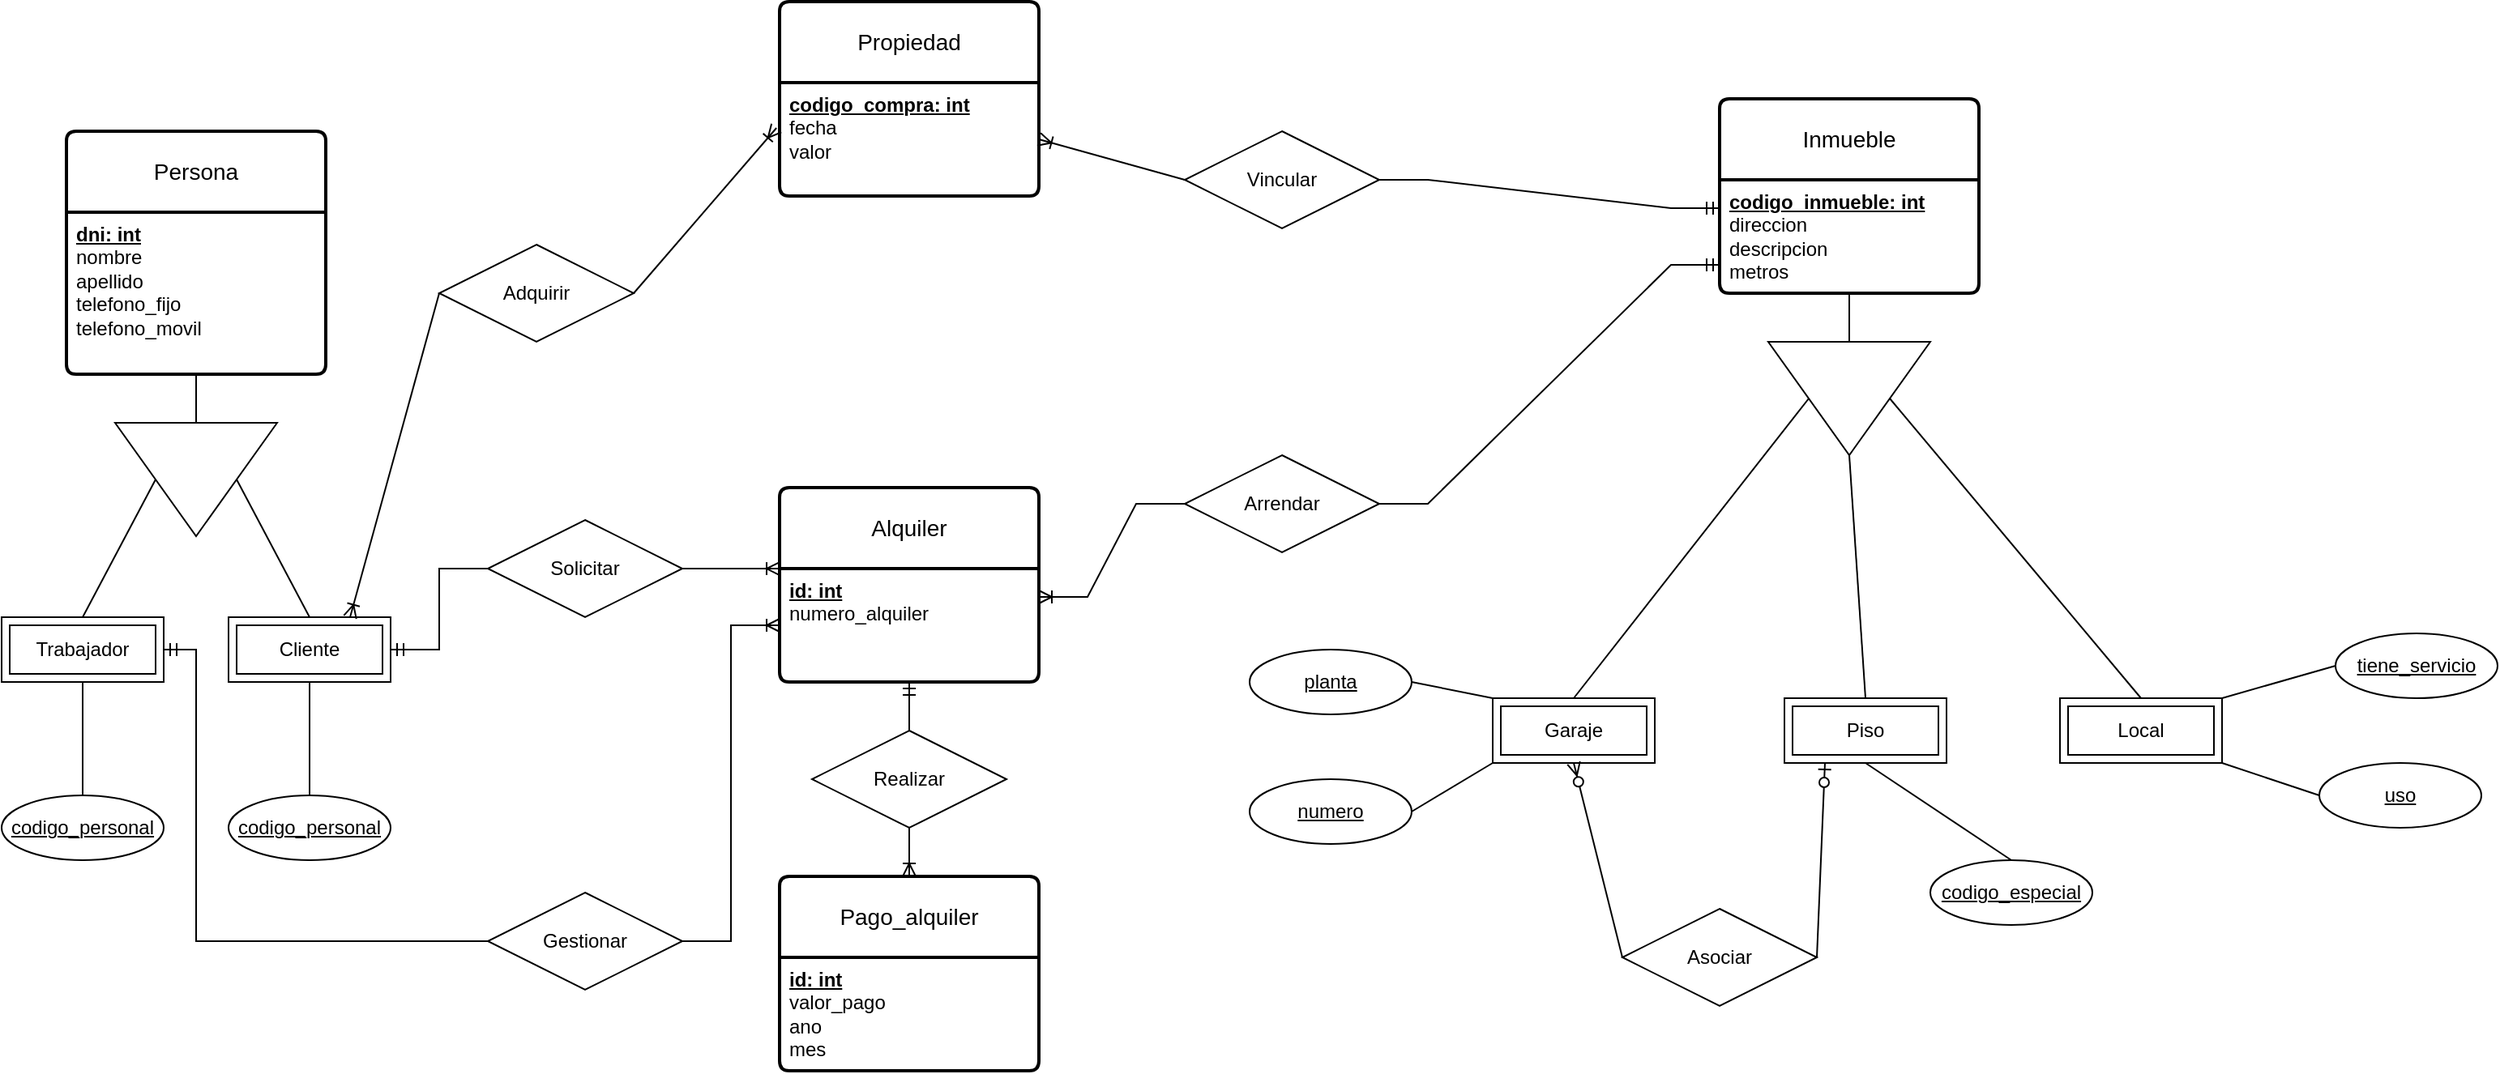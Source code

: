 <mxfile version="22.0.6" type="github">
  <diagram id="R2lEEEUBdFMjLlhIrx00" name="Page-1">
    <mxGraphModel dx="2020" dy="783" grid="1" gridSize="10" guides="1" tooltips="1" connect="1" arrows="1" fold="1" page="1" pageScale="1" pageWidth="850" pageHeight="1100" math="0" shadow="0" extFonts="Permanent Marker^https://fonts.googleapis.com/css?family=Permanent+Marker">
      <root>
        <mxCell id="0" />
        <mxCell id="1" parent="0" />
        <mxCell id="NcZvS1h-Kk1u9-RRjZAI-1" value="Persona" style="swimlane;childLayout=stackLayout;horizontal=1;startSize=50;horizontalStack=0;rounded=1;fontSize=14;fontStyle=0;strokeWidth=2;resizeParent=0;resizeLast=1;shadow=0;dashed=0;align=center;arcSize=4;whiteSpace=wrap;html=1;" vertex="1" parent="1">
          <mxGeometry x="90" y="150" width="160" height="150" as="geometry" />
        </mxCell>
        <mxCell id="NcZvS1h-Kk1u9-RRjZAI-2" value="&lt;u style=&quot;font-weight: bold;&quot;&gt;dni: int&lt;/u&gt;&lt;br&gt;nombre&lt;br&gt;apellido&lt;br&gt;telefono_fijo&lt;br&gt;telefono_movil" style="align=left;strokeColor=none;fillColor=none;spacingLeft=4;fontSize=12;verticalAlign=top;resizable=0;rotatable=0;part=1;html=1;" vertex="1" parent="NcZvS1h-Kk1u9-RRjZAI-1">
          <mxGeometry y="50" width="160" height="100" as="geometry" />
        </mxCell>
        <mxCell id="NcZvS1h-Kk1u9-RRjZAI-3" value="Trabajador" style="shape=ext;margin=3;double=1;whiteSpace=wrap;html=1;align=center;" vertex="1" parent="1">
          <mxGeometry x="50" y="450" width="100" height="40" as="geometry" />
        </mxCell>
        <mxCell id="NcZvS1h-Kk1u9-RRjZAI-4" value="Cliente" style="shape=ext;margin=3;double=1;whiteSpace=wrap;html=1;align=center;" vertex="1" parent="1">
          <mxGeometry x="190" y="450" width="100" height="40" as="geometry" />
        </mxCell>
        <mxCell id="NcZvS1h-Kk1u9-RRjZAI-5" value="Alquiler" style="swimlane;childLayout=stackLayout;horizontal=1;startSize=50;horizontalStack=0;rounded=1;fontSize=14;fontStyle=0;strokeWidth=2;resizeParent=0;resizeLast=1;shadow=0;dashed=0;align=center;arcSize=4;whiteSpace=wrap;html=1;" vertex="1" parent="1">
          <mxGeometry x="530" y="370" width="160" height="120" as="geometry" />
        </mxCell>
        <mxCell id="NcZvS1h-Kk1u9-RRjZAI-6" value="&lt;u style=&quot;font-weight: bold;&quot;&gt;id: int&lt;/u&gt;&lt;br&gt;numero_alquiler" style="align=left;strokeColor=none;fillColor=none;spacingLeft=4;fontSize=12;verticalAlign=top;resizable=0;rotatable=0;part=1;html=1;" vertex="1" parent="NcZvS1h-Kk1u9-RRjZAI-5">
          <mxGeometry y="50" width="160" height="70" as="geometry" />
        </mxCell>
        <mxCell id="NcZvS1h-Kk1u9-RRjZAI-7" value="Propiedad" style="swimlane;childLayout=stackLayout;horizontal=1;startSize=50;horizontalStack=0;rounded=1;fontSize=14;fontStyle=0;strokeWidth=2;resizeParent=0;resizeLast=1;shadow=0;dashed=0;align=center;arcSize=4;whiteSpace=wrap;html=1;" vertex="1" parent="1">
          <mxGeometry x="530" y="70" width="160" height="120" as="geometry" />
        </mxCell>
        <mxCell id="NcZvS1h-Kk1u9-RRjZAI-8" value="&lt;u style=&quot;font-weight: bold;&quot;&gt;codigo_compra: int&lt;/u&gt;&lt;br&gt;fecha&lt;br&gt;valor" style="align=left;strokeColor=none;fillColor=none;spacingLeft=4;fontSize=12;verticalAlign=top;resizable=0;rotatable=0;part=1;html=1;" vertex="1" parent="NcZvS1h-Kk1u9-RRjZAI-7">
          <mxGeometry y="50" width="160" height="70" as="geometry" />
        </mxCell>
        <mxCell id="NcZvS1h-Kk1u9-RRjZAI-9" value="Adquirir" style="shape=rhombus;perimeter=rhombusPerimeter;whiteSpace=wrap;html=1;align=center;" vertex="1" parent="1">
          <mxGeometry x="320" y="220" width="120" height="60" as="geometry" />
        </mxCell>
        <mxCell id="NcZvS1h-Kk1u9-RRjZAI-10" value="Inmueble" style="swimlane;childLayout=stackLayout;horizontal=1;startSize=50;horizontalStack=0;rounded=1;fontSize=14;fontStyle=0;strokeWidth=2;resizeParent=0;resizeLast=1;shadow=0;dashed=0;align=center;arcSize=4;whiteSpace=wrap;html=1;" vertex="1" parent="1">
          <mxGeometry x="1110" y="130" width="160" height="120" as="geometry" />
        </mxCell>
        <mxCell id="NcZvS1h-Kk1u9-RRjZAI-11" value="&lt;u style=&quot;font-weight: bold;&quot;&gt;codigo_inmueble: int&lt;/u&gt;&lt;br&gt;direccion&lt;br&gt;descripcion&lt;br&gt;metros" style="align=left;strokeColor=none;fillColor=none;spacingLeft=4;fontSize=12;verticalAlign=top;resizable=0;rotatable=0;part=1;html=1;" vertex="1" parent="NcZvS1h-Kk1u9-RRjZAI-10">
          <mxGeometry y="50" width="160" height="70" as="geometry" />
        </mxCell>
        <mxCell id="NcZvS1h-Kk1u9-RRjZAI-12" value="Vincular" style="shape=rhombus;perimeter=rhombusPerimeter;whiteSpace=wrap;html=1;align=center;" vertex="1" parent="1">
          <mxGeometry x="780" y="150" width="120" height="60" as="geometry" />
        </mxCell>
        <mxCell id="NcZvS1h-Kk1u9-RRjZAI-13" value="Arrendar" style="shape=rhombus;perimeter=rhombusPerimeter;whiteSpace=wrap;html=1;align=center;" vertex="1" parent="1">
          <mxGeometry x="780" y="350" width="120" height="60" as="geometry" />
        </mxCell>
        <mxCell id="NcZvS1h-Kk1u9-RRjZAI-14" value="codigo_personal" style="ellipse;whiteSpace=wrap;html=1;align=center;fontStyle=4;" vertex="1" parent="1">
          <mxGeometry x="50" y="560" width="100" height="40" as="geometry" />
        </mxCell>
        <mxCell id="NcZvS1h-Kk1u9-RRjZAI-15" value="codigo_personal" style="ellipse;whiteSpace=wrap;html=1;align=center;fontStyle=4;" vertex="1" parent="1">
          <mxGeometry x="190" y="560" width="100" height="40" as="geometry" />
        </mxCell>
        <mxCell id="NcZvS1h-Kk1u9-RRjZAI-17" value="" style="endArrow=none;html=1;rounded=0;exitX=0.5;exitY=1;exitDx=0;exitDy=0;entryX=0.5;entryY=0;entryDx=0;entryDy=0;" edge="1" parent="1" source="NcZvS1h-Kk1u9-RRjZAI-3" target="NcZvS1h-Kk1u9-RRjZAI-14">
          <mxGeometry relative="1" as="geometry">
            <mxPoint x="160" y="670" as="sourcePoint" />
            <mxPoint x="320" y="670" as="targetPoint" />
          </mxGeometry>
        </mxCell>
        <mxCell id="NcZvS1h-Kk1u9-RRjZAI-18" value="" style="endArrow=none;html=1;rounded=0;exitX=0.5;exitY=1;exitDx=0;exitDy=0;entryX=0.5;entryY=0;entryDx=0;entryDy=0;" edge="1" parent="1" source="NcZvS1h-Kk1u9-RRjZAI-4" target="NcZvS1h-Kk1u9-RRjZAI-15">
          <mxGeometry relative="1" as="geometry">
            <mxPoint x="110" y="500" as="sourcePoint" />
            <mxPoint x="110" y="570" as="targetPoint" />
          </mxGeometry>
        </mxCell>
        <mxCell id="NcZvS1h-Kk1u9-RRjZAI-19" value="Solicitar" style="shape=rhombus;perimeter=rhombusPerimeter;whiteSpace=wrap;html=1;align=center;" vertex="1" parent="1">
          <mxGeometry x="350" y="390" width="120" height="60" as="geometry" />
        </mxCell>
        <mxCell id="NcZvS1h-Kk1u9-RRjZAI-20" value="Garaje" style="shape=ext;margin=3;double=1;whiteSpace=wrap;html=1;align=center;" vertex="1" parent="1">
          <mxGeometry x="970" y="500" width="100" height="40" as="geometry" />
        </mxCell>
        <mxCell id="NcZvS1h-Kk1u9-RRjZAI-21" value="Piso" style="shape=ext;margin=3;double=1;whiteSpace=wrap;html=1;align=center;" vertex="1" parent="1">
          <mxGeometry x="1150" y="500" width="100" height="40" as="geometry" />
        </mxCell>
        <mxCell id="NcZvS1h-Kk1u9-RRjZAI-22" value="Local" style="shape=ext;margin=3;double=1;whiteSpace=wrap;html=1;align=center;" vertex="1" parent="1">
          <mxGeometry x="1320" y="500" width="100" height="40" as="geometry" />
        </mxCell>
        <mxCell id="NcZvS1h-Kk1u9-RRjZAI-23" value="Asociar" style="shape=rhombus;perimeter=rhombusPerimeter;whiteSpace=wrap;html=1;align=center;" vertex="1" parent="1">
          <mxGeometry x="1050" y="630" width="120" height="60" as="geometry" />
        </mxCell>
        <mxCell id="NcZvS1h-Kk1u9-RRjZAI-24" value="planta" style="ellipse;whiteSpace=wrap;html=1;align=center;fontStyle=4;" vertex="1" parent="1">
          <mxGeometry x="820" y="470" width="100" height="40" as="geometry" />
        </mxCell>
        <mxCell id="NcZvS1h-Kk1u9-RRjZAI-25" value="numero" style="ellipse;whiteSpace=wrap;html=1;align=center;fontStyle=4;" vertex="1" parent="1">
          <mxGeometry x="820" y="550" width="100" height="40" as="geometry" />
        </mxCell>
        <mxCell id="NcZvS1h-Kk1u9-RRjZAI-26" value="codigo_especial" style="ellipse;whiteSpace=wrap;html=1;align=center;fontStyle=4;" vertex="1" parent="1">
          <mxGeometry x="1240" y="600" width="100" height="40" as="geometry" />
        </mxCell>
        <mxCell id="NcZvS1h-Kk1u9-RRjZAI-27" value="uso" style="ellipse;whiteSpace=wrap;html=1;align=center;fontStyle=4;" vertex="1" parent="1">
          <mxGeometry x="1480" y="540" width="100" height="40" as="geometry" />
        </mxCell>
        <mxCell id="NcZvS1h-Kk1u9-RRjZAI-28" value="Pago_alquiler" style="swimlane;childLayout=stackLayout;horizontal=1;startSize=50;horizontalStack=0;rounded=1;fontSize=14;fontStyle=0;strokeWidth=2;resizeParent=0;resizeLast=1;shadow=0;dashed=0;align=center;arcSize=4;whiteSpace=wrap;html=1;" vertex="1" parent="1">
          <mxGeometry x="530" y="610" width="160" height="120" as="geometry" />
        </mxCell>
        <mxCell id="NcZvS1h-Kk1u9-RRjZAI-29" value="&lt;u style=&quot;font-weight: bold;&quot;&gt;id: int&lt;/u&gt;&lt;br&gt;valor_pago&lt;br&gt;ano&lt;br&gt;mes" style="align=left;strokeColor=none;fillColor=none;spacingLeft=4;fontSize=12;verticalAlign=top;resizable=0;rotatable=0;part=1;html=1;" vertex="1" parent="NcZvS1h-Kk1u9-RRjZAI-28">
          <mxGeometry y="50" width="160" height="70" as="geometry" />
        </mxCell>
        <mxCell id="NcZvS1h-Kk1u9-RRjZAI-30" value="Realizar" style="shape=rhombus;perimeter=rhombusPerimeter;whiteSpace=wrap;html=1;align=center;" vertex="1" parent="1">
          <mxGeometry x="550" y="520" width="120" height="60" as="geometry" />
        </mxCell>
        <mxCell id="NcZvS1h-Kk1u9-RRjZAI-31" value="tiene_servicio" style="ellipse;whiteSpace=wrap;html=1;align=center;fontStyle=4;" vertex="1" parent="1">
          <mxGeometry x="1490" y="460" width="100" height="40" as="geometry" />
        </mxCell>
        <mxCell id="NcZvS1h-Kk1u9-RRjZAI-32" value="" style="endArrow=none;html=1;rounded=0;entryX=0;entryY=0;entryDx=0;entryDy=0;exitX=1;exitY=0.5;exitDx=0;exitDy=0;" edge="1" parent="1" source="NcZvS1h-Kk1u9-RRjZAI-24" target="NcZvS1h-Kk1u9-RRjZAI-20">
          <mxGeometry relative="1" as="geometry">
            <mxPoint x="950" y="760" as="sourcePoint" />
            <mxPoint x="1110" y="760" as="targetPoint" />
          </mxGeometry>
        </mxCell>
        <mxCell id="NcZvS1h-Kk1u9-RRjZAI-33" value="" style="endArrow=none;html=1;rounded=0;entryX=0;entryY=1;entryDx=0;entryDy=0;exitX=1;exitY=0.5;exitDx=0;exitDy=0;" edge="1" parent="1" source="NcZvS1h-Kk1u9-RRjZAI-25" target="NcZvS1h-Kk1u9-RRjZAI-20">
          <mxGeometry relative="1" as="geometry">
            <mxPoint x="980" y="610" as="sourcePoint" />
            <mxPoint x="1030" y="550" as="targetPoint" />
          </mxGeometry>
        </mxCell>
        <mxCell id="NcZvS1h-Kk1u9-RRjZAI-34" value="" style="endArrow=none;html=1;rounded=0;entryX=0.5;entryY=1;entryDx=0;entryDy=0;exitX=0.5;exitY=0;exitDx=0;exitDy=0;" edge="1" parent="1" source="NcZvS1h-Kk1u9-RRjZAI-26" target="NcZvS1h-Kk1u9-RRjZAI-21">
          <mxGeometry relative="1" as="geometry">
            <mxPoint x="990" y="620" as="sourcePoint" />
            <mxPoint x="1040" y="560" as="targetPoint" />
          </mxGeometry>
        </mxCell>
        <mxCell id="NcZvS1h-Kk1u9-RRjZAI-35" value="" style="endArrow=none;html=1;rounded=0;exitX=1;exitY=1;exitDx=0;exitDy=0;" edge="1" parent="1" source="NcZvS1h-Kk1u9-RRjZAI-22">
          <mxGeometry relative="1" as="geometry">
            <mxPoint x="890" y="540" as="sourcePoint" />
            <mxPoint x="1480" y="560" as="targetPoint" />
          </mxGeometry>
        </mxCell>
        <mxCell id="NcZvS1h-Kk1u9-RRjZAI-36" value="" style="endArrow=none;html=1;rounded=0;entryX=0;entryY=0.5;entryDx=0;entryDy=0;exitX=1;exitY=0;exitDx=0;exitDy=0;" edge="1" parent="1" source="NcZvS1h-Kk1u9-RRjZAI-22" target="NcZvS1h-Kk1u9-RRjZAI-31">
          <mxGeometry relative="1" as="geometry">
            <mxPoint x="900" y="550" as="sourcePoint" />
            <mxPoint x="950" y="490" as="targetPoint" />
          </mxGeometry>
        </mxCell>
        <mxCell id="NcZvS1h-Kk1u9-RRjZAI-37" value="" style="verticalLabelPosition=bottom;verticalAlign=top;html=1;shape=mxgraph.basic.acute_triangle;dx=0.5;rotation=-180;" vertex="1" parent="1">
          <mxGeometry x="120" y="330" width="100" height="70" as="geometry" />
        </mxCell>
        <mxCell id="NcZvS1h-Kk1u9-RRjZAI-38" value="" style="endArrow=none;html=1;rounded=0;exitX=0.5;exitY=1;exitDx=0;exitDy=0;entryX=0.5;entryY=1;entryDx=0;entryDy=0;entryPerimeter=0;" edge="1" parent="1" source="NcZvS1h-Kk1u9-RRjZAI-2" target="NcZvS1h-Kk1u9-RRjZAI-37">
          <mxGeometry relative="1" as="geometry">
            <mxPoint x="220" y="640" as="sourcePoint" />
            <mxPoint x="380" y="640" as="targetPoint" />
          </mxGeometry>
        </mxCell>
        <mxCell id="NcZvS1h-Kk1u9-RRjZAI-39" value="" style="endArrow=none;html=1;rounded=0;entryX=0.5;entryY=0;entryDx=0;entryDy=0;exitX=0;exitY=0;exitDx=75;exitDy=35;exitPerimeter=0;" edge="1" parent="1" source="NcZvS1h-Kk1u9-RRjZAI-37" target="NcZvS1h-Kk1u9-RRjZAI-3">
          <mxGeometry relative="1" as="geometry">
            <mxPoint x="1030" y="560" as="sourcePoint" />
            <mxPoint x="1080" y="500" as="targetPoint" />
          </mxGeometry>
        </mxCell>
        <mxCell id="NcZvS1h-Kk1u9-RRjZAI-40" value="" style="endArrow=none;html=1;rounded=0;entryX=0;entryY=0;entryDx=25;entryDy=35;exitX=0.5;exitY=0;exitDx=0;exitDy=0;entryPerimeter=0;" edge="1" parent="1" source="NcZvS1h-Kk1u9-RRjZAI-4" target="NcZvS1h-Kk1u9-RRjZAI-37">
          <mxGeometry relative="1" as="geometry">
            <mxPoint x="1040" y="570" as="sourcePoint" />
            <mxPoint x="1090" y="510" as="targetPoint" />
          </mxGeometry>
        </mxCell>
        <mxCell id="NcZvS1h-Kk1u9-RRjZAI-41" value="" style="verticalLabelPosition=bottom;verticalAlign=top;html=1;shape=mxgraph.basic.acute_triangle;dx=0.5;rotation=-180;" vertex="1" parent="1">
          <mxGeometry x="1140" y="280" width="100" height="70" as="geometry" />
        </mxCell>
        <mxCell id="NcZvS1h-Kk1u9-RRjZAI-42" value="" style="endArrow=none;html=1;rounded=0;entryX=0.5;entryY=1;entryDx=0;entryDy=0;exitX=0.5;exitY=1;exitDx=0;exitDy=0;exitPerimeter=0;" edge="1" parent="1" source="NcZvS1h-Kk1u9-RRjZAI-41" target="NcZvS1h-Kk1u9-RRjZAI-11">
          <mxGeometry relative="1" as="geometry">
            <mxPoint x="1280" y="300" as="sourcePoint" />
            <mxPoint x="1305" y="480" as="targetPoint" />
          </mxGeometry>
        </mxCell>
        <mxCell id="NcZvS1h-Kk1u9-RRjZAI-43" value="" style="endArrow=none;html=1;rounded=0;entryX=0;entryY=0;entryDx=75;entryDy=35;exitX=0.5;exitY=0;exitDx=0;exitDy=0;entryPerimeter=0;" edge="1" parent="1" source="NcZvS1h-Kk1u9-RRjZAI-20" target="NcZvS1h-Kk1u9-RRjZAI-41">
          <mxGeometry relative="1" as="geometry">
            <mxPoint x="1000" y="690" as="sourcePoint" />
            <mxPoint x="1065" y="560" as="targetPoint" />
          </mxGeometry>
        </mxCell>
        <mxCell id="NcZvS1h-Kk1u9-RRjZAI-44" value="" style="endArrow=none;html=1;rounded=0;entryX=0;entryY=0;entryDx=50;entryDy=0;exitX=0.5;exitY=0;exitDx=0;exitDy=0;entryPerimeter=0;" edge="1" parent="1" source="NcZvS1h-Kk1u9-RRjZAI-21" target="NcZvS1h-Kk1u9-RRjZAI-41">
          <mxGeometry relative="1" as="geometry">
            <mxPoint x="1010" y="700" as="sourcePoint" />
            <mxPoint x="1075" y="570" as="targetPoint" />
          </mxGeometry>
        </mxCell>
        <mxCell id="NcZvS1h-Kk1u9-RRjZAI-45" value="" style="endArrow=none;html=1;rounded=0;entryX=0;entryY=0;entryDx=25;entryDy=35;exitX=0.5;exitY=0;exitDx=0;exitDy=0;entryPerimeter=0;" edge="1" parent="1" source="NcZvS1h-Kk1u9-RRjZAI-22" target="NcZvS1h-Kk1u9-RRjZAI-41">
          <mxGeometry relative="1" as="geometry">
            <mxPoint x="1020" y="710" as="sourcePoint" />
            <mxPoint x="1085" y="580" as="targetPoint" />
          </mxGeometry>
        </mxCell>
        <mxCell id="NcZvS1h-Kk1u9-RRjZAI-46" value="" style="fontSize=12;html=1;endArrow=ERzeroToMany;endFill=1;rounded=0;entryX=0.5;entryY=1;entryDx=0;entryDy=0;exitX=0;exitY=0.5;exitDx=0;exitDy=0;" edge="1" parent="1" source="NcZvS1h-Kk1u9-RRjZAI-23" target="NcZvS1h-Kk1u9-RRjZAI-20">
          <mxGeometry width="100" height="100" relative="1" as="geometry">
            <mxPoint x="980" y="620" as="sourcePoint" />
            <mxPoint x="1260" y="700" as="targetPoint" />
          </mxGeometry>
        </mxCell>
        <mxCell id="NcZvS1h-Kk1u9-RRjZAI-48" value="" style="fontSize=12;html=1;endArrow=ERzeroToOne;endFill=1;rounded=0;entryX=0.25;entryY=1;entryDx=0;entryDy=0;exitX=1;exitY=0.5;exitDx=0;exitDy=0;" edge="1" parent="1" source="NcZvS1h-Kk1u9-RRjZAI-23" target="NcZvS1h-Kk1u9-RRjZAI-21">
          <mxGeometry width="100" height="100" relative="1" as="geometry">
            <mxPoint x="880" y="780" as="sourcePoint" />
            <mxPoint x="980" y="680" as="targetPoint" />
          </mxGeometry>
        </mxCell>
        <mxCell id="NcZvS1h-Kk1u9-RRjZAI-49" value="" style="edgeStyle=entityRelationEdgeStyle;fontSize=12;html=1;endArrow=ERoneToMany;rounded=0;exitX=0;exitY=0.5;exitDx=0;exitDy=0;entryX=1;entryY=0.25;entryDx=0;entryDy=0;" edge="1" parent="1" source="NcZvS1h-Kk1u9-RRjZAI-13" target="NcZvS1h-Kk1u9-RRjZAI-6">
          <mxGeometry width="100" height="100" relative="1" as="geometry">
            <mxPoint x="820" y="680" as="sourcePoint" />
            <mxPoint x="920" y="580" as="targetPoint" />
          </mxGeometry>
        </mxCell>
        <mxCell id="NcZvS1h-Kk1u9-RRjZAI-50" value="" style="edgeStyle=entityRelationEdgeStyle;fontSize=12;html=1;endArrow=ERmandOne;rounded=0;entryX=0;entryY=0.75;entryDx=0;entryDy=0;exitX=1;exitY=0.5;exitDx=0;exitDy=0;" edge="1" parent="1" source="NcZvS1h-Kk1u9-RRjZAI-13" target="NcZvS1h-Kk1u9-RRjZAI-11">
          <mxGeometry width="100" height="100" relative="1" as="geometry">
            <mxPoint x="750" y="590" as="sourcePoint" />
            <mxPoint x="850" y="490" as="targetPoint" />
          </mxGeometry>
        </mxCell>
        <mxCell id="NcZvS1h-Kk1u9-RRjZAI-51" value="" style="edgeStyle=entityRelationEdgeStyle;fontSize=12;html=1;endArrow=ERmandOne;rounded=0;entryX=0;entryY=0.25;entryDx=0;entryDy=0;exitX=1;exitY=0.5;exitDx=0;exitDy=0;" edge="1" parent="1" source="NcZvS1h-Kk1u9-RRjZAI-12" target="NcZvS1h-Kk1u9-RRjZAI-11">
          <mxGeometry width="100" height="100" relative="1" as="geometry">
            <mxPoint x="910" y="390" as="sourcePoint" />
            <mxPoint x="1240" y="243" as="targetPoint" />
          </mxGeometry>
        </mxCell>
        <mxCell id="NcZvS1h-Kk1u9-RRjZAI-52" value="" style="edgeStyle=entityRelationEdgeStyle;fontSize=12;html=1;endArrow=ERoneToMany;rounded=0;entryX=0;entryY=0.417;entryDx=0;entryDy=0;entryPerimeter=0;exitX=1;exitY=0.5;exitDx=0;exitDy=0;" edge="1" parent="1" source="NcZvS1h-Kk1u9-RRjZAI-19" target="NcZvS1h-Kk1u9-RRjZAI-5">
          <mxGeometry width="100" height="100" relative="1" as="geometry">
            <mxPoint x="470" y="490" as="sourcePoint" />
            <mxPoint x="700" y="448" as="targetPoint" />
          </mxGeometry>
        </mxCell>
        <mxCell id="NcZvS1h-Kk1u9-RRjZAI-53" value="Gestionar" style="shape=rhombus;perimeter=rhombusPerimeter;whiteSpace=wrap;html=1;align=center;" vertex="1" parent="1">
          <mxGeometry x="350" y="620" width="120" height="60" as="geometry" />
        </mxCell>
        <mxCell id="NcZvS1h-Kk1u9-RRjZAI-54" value="" style="edgeStyle=entityRelationEdgeStyle;fontSize=12;html=1;endArrow=ERoneToMany;rounded=0;entryX=0;entryY=0.5;entryDx=0;entryDy=0;exitX=1;exitY=0.5;exitDx=0;exitDy=0;" edge="1" parent="1" source="NcZvS1h-Kk1u9-RRjZAI-53" target="NcZvS1h-Kk1u9-RRjZAI-6">
          <mxGeometry width="100" height="100" relative="1" as="geometry">
            <mxPoint x="450" y="490" as="sourcePoint" />
            <mxPoint x="480" y="430" as="targetPoint" />
          </mxGeometry>
        </mxCell>
        <mxCell id="NcZvS1h-Kk1u9-RRjZAI-55" value="" style="edgeStyle=entityRelationEdgeStyle;fontSize=12;html=1;endArrow=ERmandOne;rounded=0;entryX=1;entryY=0.5;entryDx=0;entryDy=0;exitX=0;exitY=0.5;exitDx=0;exitDy=0;" edge="1" parent="1" source="NcZvS1h-Kk1u9-RRjZAI-19" target="NcZvS1h-Kk1u9-RRjZAI-4">
          <mxGeometry width="100" height="100" relative="1" as="geometry">
            <mxPoint x="910" y="390" as="sourcePoint" />
            <mxPoint x="1240" y="243" as="targetPoint" />
          </mxGeometry>
        </mxCell>
        <mxCell id="NcZvS1h-Kk1u9-RRjZAI-56" value="" style="fontSize=12;html=1;endArrow=ERmandOne;rounded=0;entryX=0.5;entryY=1;entryDx=0;entryDy=0;exitX=0.5;exitY=0;exitDx=0;exitDy=0;" edge="1" parent="1" source="NcZvS1h-Kk1u9-RRjZAI-30" target="NcZvS1h-Kk1u9-RRjZAI-6">
          <mxGeometry width="100" height="100" relative="1" as="geometry">
            <mxPoint x="910" y="390" as="sourcePoint" />
            <mxPoint x="1240" y="243" as="targetPoint" />
          </mxGeometry>
        </mxCell>
        <mxCell id="NcZvS1h-Kk1u9-RRjZAI-57" value="" style="fontSize=12;html=1;endArrow=ERoneToMany;rounded=0;entryX=0.5;entryY=0;entryDx=0;entryDy=0;exitX=0.5;exitY=1;exitDx=0;exitDy=0;" edge="1" parent="1" source="NcZvS1h-Kk1u9-RRjZAI-30" target="NcZvS1h-Kk1u9-RRjZAI-28">
          <mxGeometry width="100" height="100" relative="1" as="geometry">
            <mxPoint x="480" y="660" as="sourcePoint" />
            <mxPoint x="540" y="465" as="targetPoint" />
          </mxGeometry>
        </mxCell>
        <mxCell id="NcZvS1h-Kk1u9-RRjZAI-58" value="" style="edgeStyle=orthogonalEdgeStyle;fontSize=12;html=1;endArrow=ERmandOne;rounded=0;entryX=1;entryY=0.5;entryDx=0;entryDy=0;exitX=0;exitY=0.5;exitDx=0;exitDy=0;" edge="1" parent="1" source="NcZvS1h-Kk1u9-RRjZAI-53" target="NcZvS1h-Kk1u9-RRjZAI-3">
          <mxGeometry width="100" height="100" relative="1" as="geometry">
            <mxPoint x="360" y="430" as="sourcePoint" />
            <mxPoint x="300" y="480" as="targetPoint" />
            <Array as="points">
              <mxPoint x="170" y="650" />
              <mxPoint x="170" y="470" />
            </Array>
          </mxGeometry>
        </mxCell>
        <mxCell id="NcZvS1h-Kk1u9-RRjZAI-59" value="" style="fontSize=12;html=1;endArrow=ERoneToMany;rounded=0;exitX=0;exitY=0.5;exitDx=0;exitDy=0;entryX=0.75;entryY=0;entryDx=0;entryDy=0;" edge="1" parent="1" source="NcZvS1h-Kk1u9-RRjZAI-9" target="NcZvS1h-Kk1u9-RRjZAI-4">
          <mxGeometry width="100" height="100" relative="1" as="geometry">
            <mxPoint x="480" y="430" as="sourcePoint" />
            <mxPoint x="340" y="340" as="targetPoint" />
          </mxGeometry>
        </mxCell>
        <mxCell id="NcZvS1h-Kk1u9-RRjZAI-60" value="" style="fontSize=12;html=1;endArrow=ERoneToMany;rounded=0;exitX=1;exitY=0.5;exitDx=0;exitDy=0;entryX=-0.012;entryY=0.4;entryDx=0;entryDy=0;entryPerimeter=0;" edge="1" parent="1" source="NcZvS1h-Kk1u9-RRjZAI-9" target="NcZvS1h-Kk1u9-RRjZAI-8">
          <mxGeometry width="100" height="100" relative="1" as="geometry">
            <mxPoint x="360" y="235" as="sourcePoint" />
            <mxPoint x="275" y="460" as="targetPoint" />
          </mxGeometry>
        </mxCell>
        <mxCell id="NcZvS1h-Kk1u9-RRjZAI-61" value="" style="fontSize=12;html=1;endArrow=ERoneToMany;rounded=0;entryX=1;entryY=0.5;entryDx=0;entryDy=0;exitX=0;exitY=0.5;exitDx=0;exitDy=0;" edge="1" parent="1" source="NcZvS1h-Kk1u9-RRjZAI-12" target="NcZvS1h-Kk1u9-RRjZAI-8">
          <mxGeometry width="100" height="100" relative="1" as="geometry">
            <mxPoint x="670" y="230" as="sourcePoint" />
            <mxPoint x="590" y="330" as="targetPoint" />
          </mxGeometry>
        </mxCell>
      </root>
    </mxGraphModel>
  </diagram>
</mxfile>
